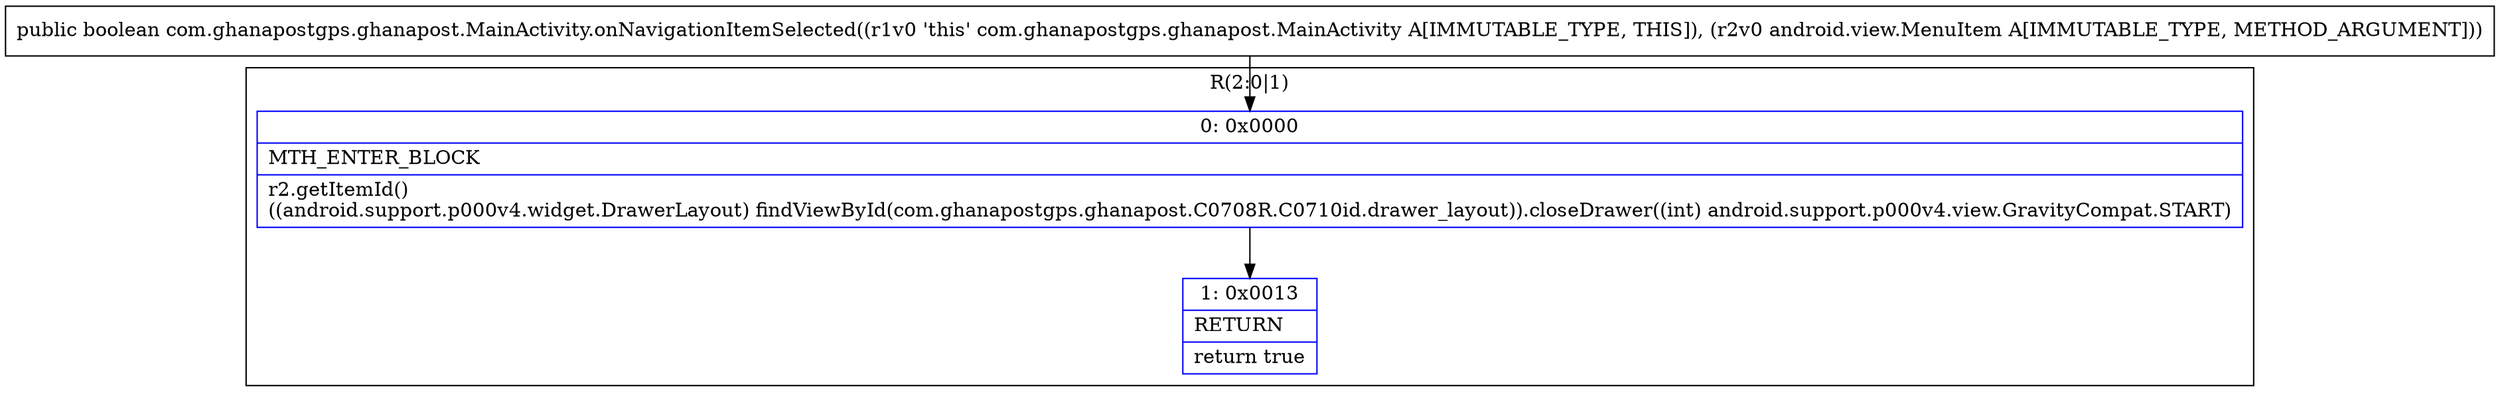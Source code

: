 digraph "CFG forcom.ghanapostgps.ghanapost.MainActivity.onNavigationItemSelected(Landroid\/view\/MenuItem;)Z" {
subgraph cluster_Region_2128728785 {
label = "R(2:0|1)";
node [shape=record,color=blue];
Node_0 [shape=record,label="{0\:\ 0x0000|MTH_ENTER_BLOCK\l|r2.getItemId()\l((android.support.p000v4.widget.DrawerLayout) findViewById(com.ghanapostgps.ghanapost.C0708R.C0710id.drawer_layout)).closeDrawer((int) android.support.p000v4.view.GravityCompat.START)\l}"];
Node_1 [shape=record,label="{1\:\ 0x0013|RETURN\l|return true\l}"];
}
MethodNode[shape=record,label="{public boolean com.ghanapostgps.ghanapost.MainActivity.onNavigationItemSelected((r1v0 'this' com.ghanapostgps.ghanapost.MainActivity A[IMMUTABLE_TYPE, THIS]), (r2v0 android.view.MenuItem A[IMMUTABLE_TYPE, METHOD_ARGUMENT])) }"];
MethodNode -> Node_0;
Node_0 -> Node_1;
}


